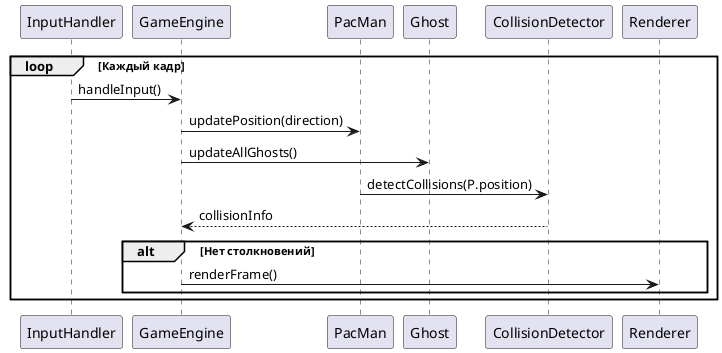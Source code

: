@startuml MainLoopSequence
participant "InputHandler" as IH
participant "GameEngine" as GE
participant "PacMan" as P
participant "Ghost" as G
participant "CollisionDetector" as CD
participant "Renderer" as R

loop Каждый кадр
    IH -> GE: handleInput()
    GE -> P: updatePosition(direction)
    GE -> G: updateAllGhosts()
    P -> CD: detectCollisions(P.position)
    CD --> GE: collisionInfo
    alt Нет столкновений
        GE -> R: renderFrame()
    end
end
@enduml